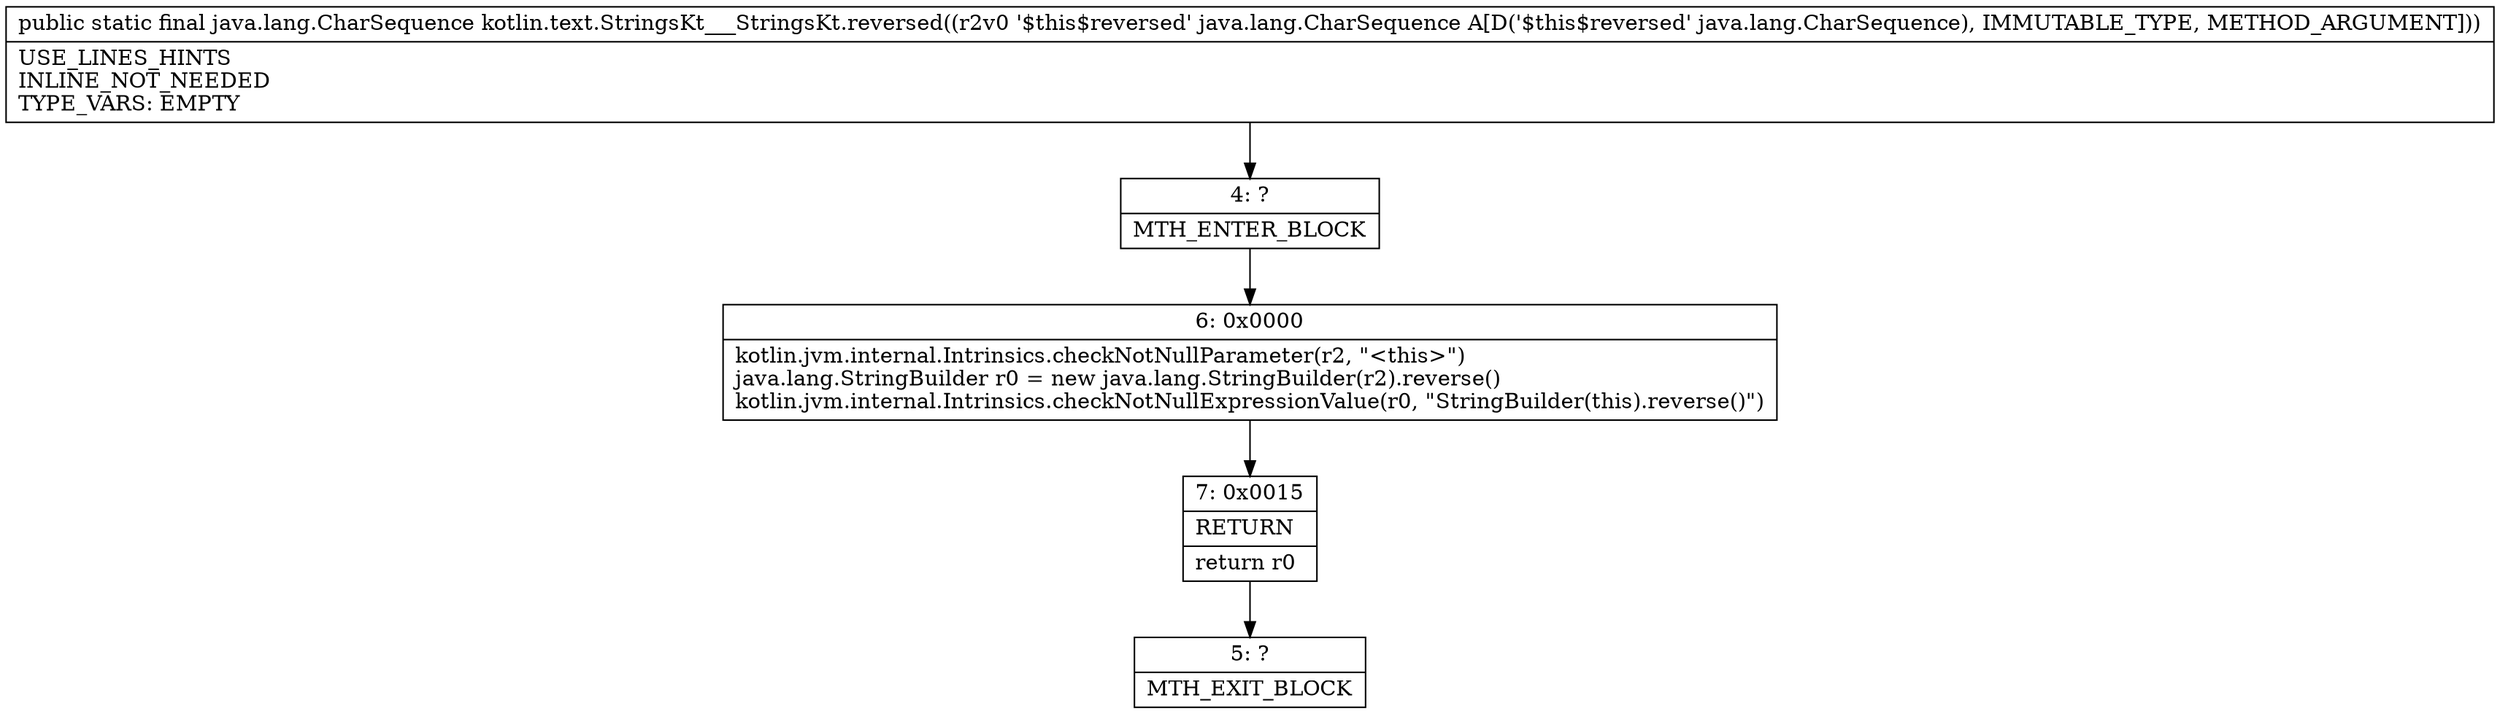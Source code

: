 digraph "CFG forkotlin.text.StringsKt___StringsKt.reversed(Ljava\/lang\/CharSequence;)Ljava\/lang\/CharSequence;" {
Node_4 [shape=record,label="{4\:\ ?|MTH_ENTER_BLOCK\l}"];
Node_6 [shape=record,label="{6\:\ 0x0000|kotlin.jvm.internal.Intrinsics.checkNotNullParameter(r2, \"\<this\>\")\ljava.lang.StringBuilder r0 = new java.lang.StringBuilder(r2).reverse()\lkotlin.jvm.internal.Intrinsics.checkNotNullExpressionValue(r0, \"StringBuilder(this).reverse()\")\l}"];
Node_7 [shape=record,label="{7\:\ 0x0015|RETURN\l|return r0\l}"];
Node_5 [shape=record,label="{5\:\ ?|MTH_EXIT_BLOCK\l}"];
MethodNode[shape=record,label="{public static final java.lang.CharSequence kotlin.text.StringsKt___StringsKt.reversed((r2v0 '$this$reversed' java.lang.CharSequence A[D('$this$reversed' java.lang.CharSequence), IMMUTABLE_TYPE, METHOD_ARGUMENT]))  | USE_LINES_HINTS\lINLINE_NOT_NEEDED\lTYPE_VARS: EMPTY\l}"];
MethodNode -> Node_4;Node_4 -> Node_6;
Node_6 -> Node_7;
Node_7 -> Node_5;
}


